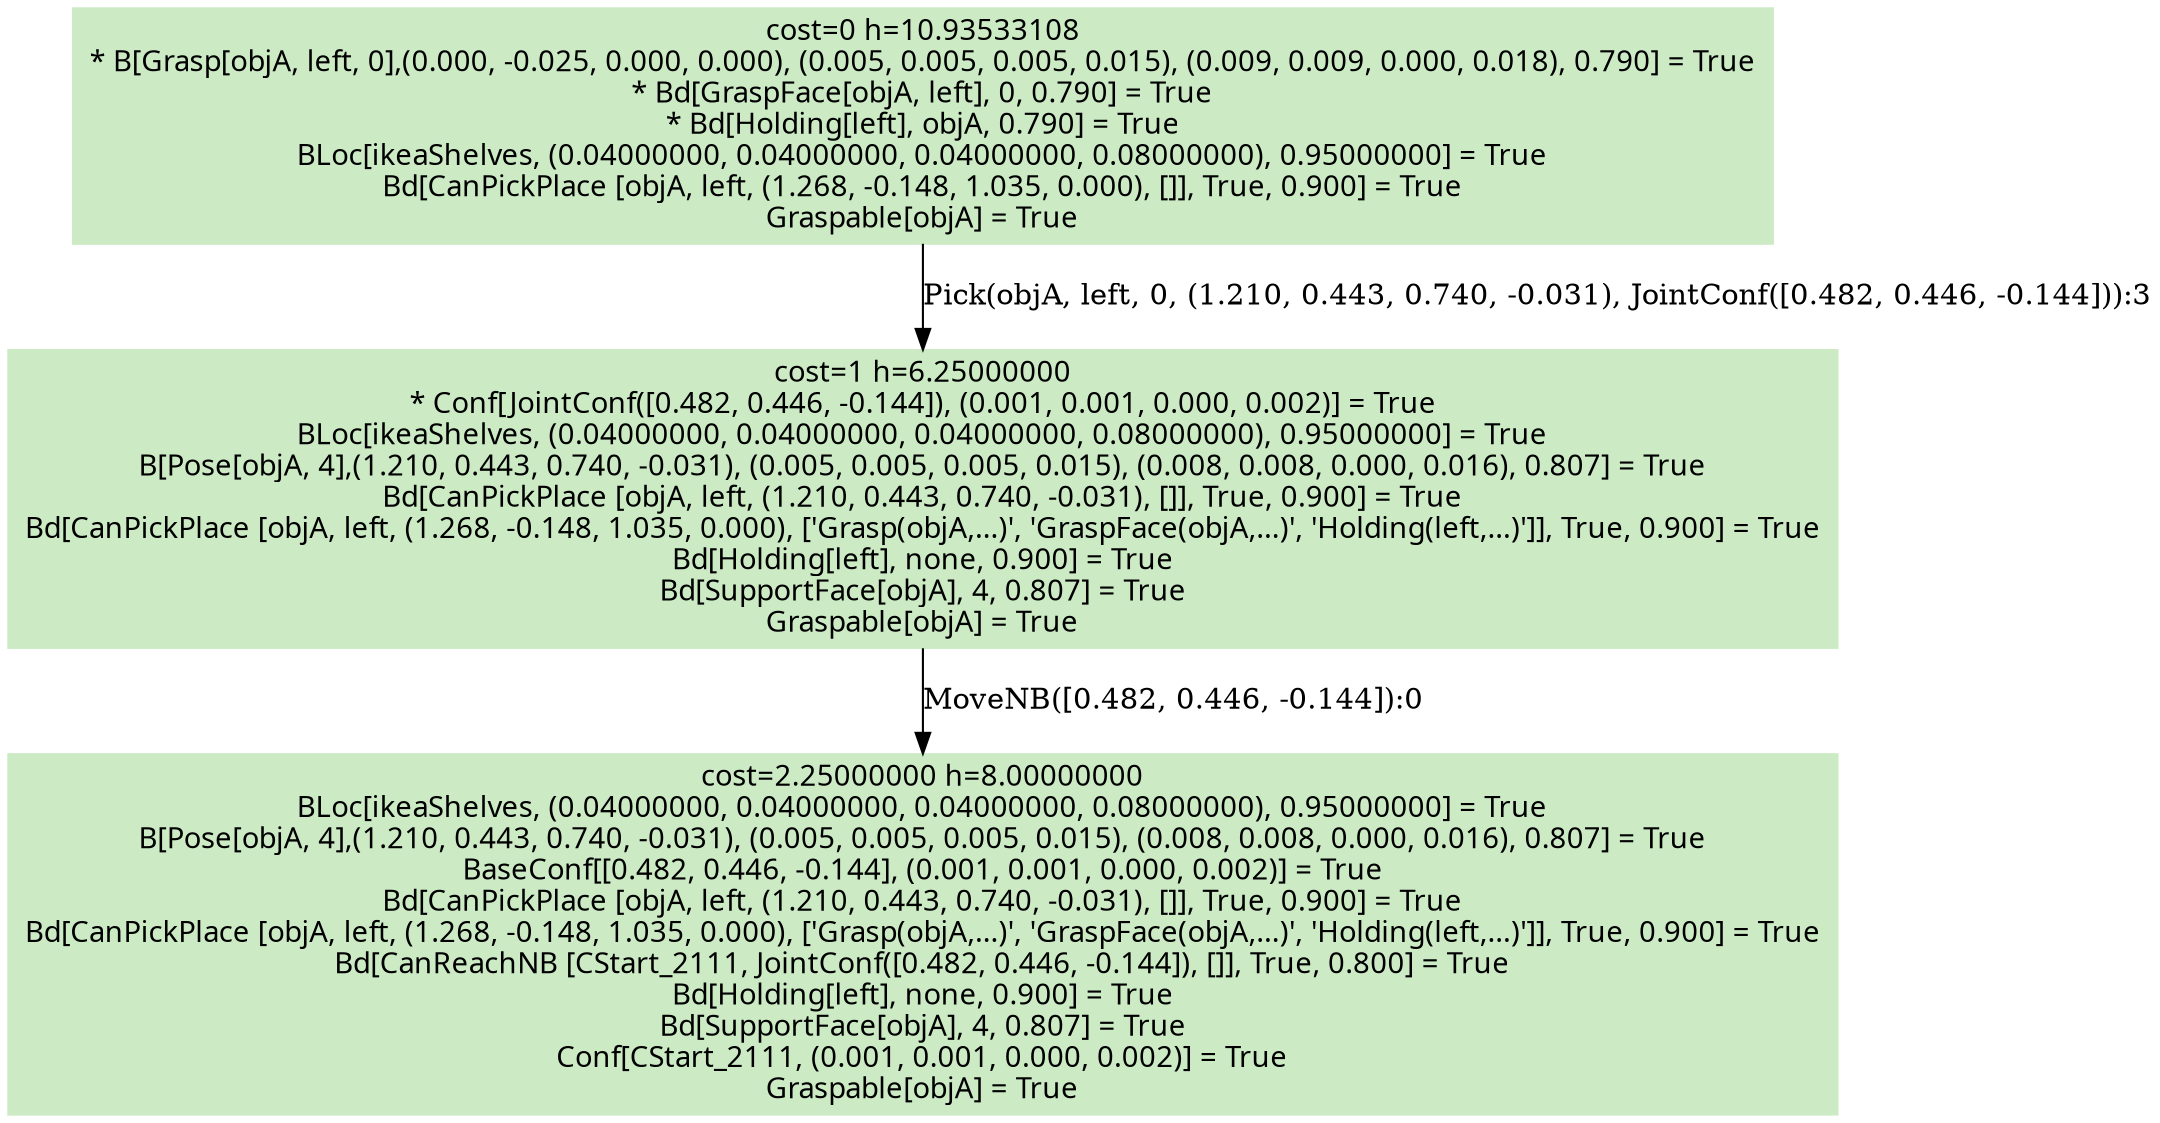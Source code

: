digraph G {
    ordering=out;
    node [fontname=HelveticaBold];
    "912" [shape=box, label="cost=0 h=10.93533108\n* B[Grasp[objA, left, 0],(0.000, -0.025, 0.000, 0.000), (0.005, 0.005, 0.005, 0.015), (0.009, 0.009, 0.000, 0.018), 0.790] = True\n* Bd[GraspFace[objA, left], 0, 0.790] = True\n* Bd[Holding[left], objA, 0.790] = True\nBLoc[ikeaShelves, (0.04000000, 0.04000000, 0.04000000, 0.08000000), 0.95000000] = True\nBd[CanPickPlace [objA, left, (1.268, -0.148, 1.035, 0.000), []], True, 0.900] = True\nGraspable[objA] = True\n"];
    "917" [shape=box, label="cost=1 h=6.25000000\n* Conf[JointConf([0.482, 0.446, -0.144]), (0.001, 0.001, 0.000, 0.002)] = True\nBLoc[ikeaShelves, (0.04000000, 0.04000000, 0.04000000, 0.08000000), 0.95000000] = True\nB[Pose[objA, 4],(1.210, 0.443, 0.740, -0.031), (0.005, 0.005, 0.005, 0.015), (0.008, 0.008, 0.000, 0.016), 0.807] = True\nBd[CanPickPlace [objA, left, (1.210, 0.443, 0.740, -0.031), []], True, 0.900] = True\nBd[CanPickPlace [objA, left, (1.268, -0.148, 1.035, 0.000), ['Grasp(objA,...)', 'GraspFace(objA,...)', 'Holding(left,...)']], True, 0.900] = True\nBd[Holding[left], none, 0.900] = True\nBd[SupportFace[objA], 4, 0.807] = True\nGraspable[objA] = True\n"];
    "912" [shape=box, style=filled, colorscheme=pastel16, color=2, label="cost=0 h=10.93533108\n* B[Grasp[objA, left, 0],(0.000, -0.025, 0.000, 0.000), (0.005, 0.005, 0.005, 0.015), (0.009, 0.009, 0.000, 0.018), 0.790] = True\n* Bd[GraspFace[objA, left], 0, 0.790] = True\n* Bd[Holding[left], objA, 0.790] = True\nBLoc[ikeaShelves, (0.04000000, 0.04000000, 0.04000000, 0.08000000), 0.95000000] = True\nBd[CanPickPlace [objA, left, (1.268, -0.148, 1.035, 0.000), []], True, 0.900] = True\nGraspable[objA] = True\n"];
    "912" -> "917"[label="Pick(objA, left, 0, (1.210, 0.443, 0.740, -0.031), JointConf([0.482, 0.446, -0.144])):3"];
    "920" [shape=box, label="cost=2.25000000 h=8.00000000\nBLoc[ikeaShelves, (0.04000000, 0.04000000, 0.04000000, 0.08000000), 0.95000000] = True\nB[Pose[objA, 4],(1.210, 0.443, 0.740, -0.031), (0.005, 0.005, 0.005, 0.015), (0.008, 0.008, 0.000, 0.016), 0.807] = True\nBaseConf[[0.482, 0.446, -0.144], (0.001, 0.001, 0.000, 0.002)] = True\nBd[CanPickPlace [objA, left, (1.210, 0.443, 0.740, -0.031), []], True, 0.900] = True\nBd[CanPickPlace [objA, left, (1.268, -0.148, 1.035, 0.000), ['Grasp(objA,...)', 'GraspFace(objA,...)', 'Holding(left,...)']], True, 0.900] = True\nBd[CanReachNB [CStart_2111, JointConf([0.482, 0.446, -0.144]), []], True, 0.800] = True\nBd[Holding[left], none, 0.900] = True\nBd[SupportFace[objA], 4, 0.807] = True\nConf[CStart_2111, (0.001, 0.001, 0.000, 0.002)] = True\nGraspable[objA] = True\n"];
    "917" [shape=box, style=filled, colorscheme=pastel16, color=2, label="cost=1 h=6.25000000\n* Conf[JointConf([0.482, 0.446, -0.144]), (0.001, 0.001, 0.000, 0.002)] = True\nBLoc[ikeaShelves, (0.04000000, 0.04000000, 0.04000000, 0.08000000), 0.95000000] = True\nB[Pose[objA, 4],(1.210, 0.443, 0.740, -0.031), (0.005, 0.005, 0.005, 0.015), (0.008, 0.008, 0.000, 0.016), 0.807] = True\nBd[CanPickPlace [objA, left, (1.210, 0.443, 0.740, -0.031), []], True, 0.900] = True\nBd[CanPickPlace [objA, left, (1.268, -0.148, 1.035, 0.000), ['Grasp(objA,...)', 'GraspFace(objA,...)', 'Holding(left,...)']], True, 0.900] = True\nBd[Holding[left], none, 0.900] = True\nBd[SupportFace[objA], 4, 0.807] = True\nGraspable[objA] = True\n"];
    "917" -> "920"[label="MoveNB([0.482, 0.446, -0.144]):0"];
    "912" [shape=box, style=filled, colorscheme=pastel16,color=3];
    "917" [shape=box, style=filled, colorscheme=pastel16,color=3];
    "920" [shape=box, style=filled, colorscheme=pastel16,color=3];
}
